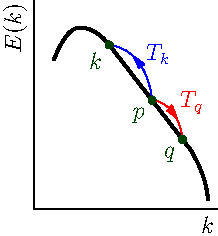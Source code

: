 import graph;

path p=(10,75)..(15,85)..(20,90)..(35,85)..(40,79)--(78,30)..(85,15)..(87,5);

pair l=point(p,3.5);
pair m=point(p,4.5);
pair s=point(p,4.9);

pen c=linewidth(1.5);
pair o=(m.x,0.5(m.x+l.y));

pen d=c+darkgreen;

void drawarrow(string s="", pair p, pair q, side side=RightSide,
	       bool upscale=false, pen c)
{
  path g=p{dir(-5)}..{dir(-85)}q;
  if(upscale) g=reverse(g); 
  draw(s,g,side,c,Arrow(Fill,0.65));
} 

void spectrum(pair l,pair m, pair s) {
  draw(p,c);
 
  d += 4.0;
  dot("$p$",l,SW,d); 
  dot("$q$",m,SW,d);
  dot("$k$",s,SW,d);

  xaxis("$k$",0);
  yaxis("$E(k)$",0);
}

drawarrow("$T_p$",l,m,true,blue);
drawarrow("$T_k$",m,s,LeftSide,red);
spectrum(l,m,s);
shipout("triadpqk");

erase();

drawarrow("$-T_p$",l,m,LeftSide,red);
drawarrow("$-T_q$",m,s,true,blue);
spectrum(l,s,m);
shipout("triadpkq");

erase();

drawarrow("$T_k$",l,m,true,blue);
drawarrow("$T_q$",m,s,LeftSide,red);
spectrum(m,s,l);

shipout("triadkpq");
